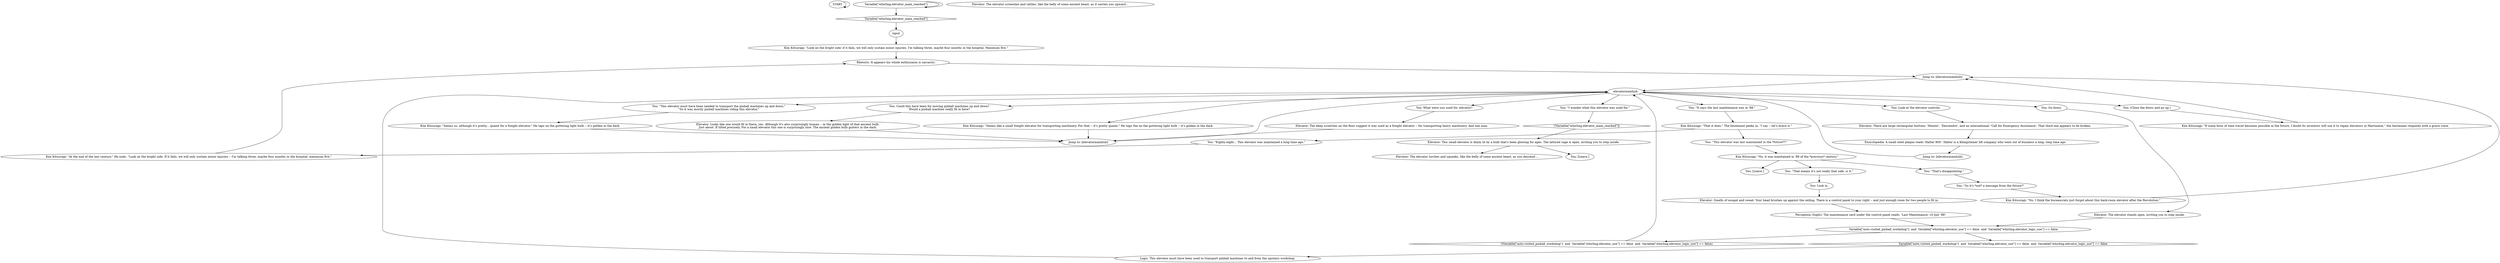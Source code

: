 # WHIRLING F1 / ELEVATOR
# 1. You experience the lovely elevator and wonder what it was used for.
#2. You can go up and down.
# ==================================================
digraph G {
	  0 [label="START"];
	  1 [label="input"];
	  2 [label="Elevator: The elevator stands open, inviting you to step inside."];
	  3 [label="Elevator: The elevator lurches and squeaks, like the belly of some ancient beast, as you descend...."];
	  4 [label="You: Look in."];
	  5 [label="Kim Kitsuragi: \"Look on the bright side: if it fails, we will only sustain minor injuries. I'm talking three, maybe four months in the hospital. Maximum five.\""];
	  6 [label="Variable[\"whirling.elevator_main_reached\"]"];
	  7 [label="Variable[\"whirling.elevator_main_reached\"]", shape=diamond];
	  8 [label="!(Variable[\"whirling.elevator_main_reached\"])", shape=diamond];
	  9 [label="Kim Kitsuragi: \"Seems like a small freight elevator for transporting machinery. For that -- it's pretty quaint.\" He taps the on the guttering light bulb -- it's golden in the dark."];
	  10 [label="You: \"This elevator must have been needed to transport the pinball machines up and down.\"\n\"So it was mostly pinball machines riding this elevator.\""];
	  11 [label="You: Go down."];
	  12 [label="You: (Close the doors and go up.)"];
	  13 [label="You: [Leave.]"];
	  14 [label="You: \"So it's *not* a message from the future?\""];
	  15 [label="Kim Kitsuragi: \"If some form of time travel becomes possible in the future, I doubt its inventors will use it to repair elevators in Martinaise,” the lieutenant responds with a grave voice."];
	  16 [label="Elevator: The elevator screeches and rattles, like the belly of some ancient beast, as it carries you upward..."];
	  17 [label="Kim Kitsuragi: \"No, I think the bureaucrats just forgot about this back-room elevator after the Revolution.\""];
	  18 [label="Logic: This elevator must have been used to transport pinball machines to and from the upstairs workshop."];
	  19 [label="elevatormainhub"];
	  20 [label="You: Look at the elevator controls."];
	  21 [label="You: \"This elevator was last maintained in the *future*?\""];
	  22 [label="Elevator: This small elevator is dimly lit by a bulb that's been glowing for ages. The latticed cage is open, inviting you to step inside."];
	  23 [label="You: \"That means it's not really that safe, is it.\""];
	  24 [label="Elevator: The deep scratches on the floor suggest it was used as a freight elevator -- for transporting heavy machinery. And one man."];
	  25 [label="Kim Kitsuragi: \"Seems so, although it's pretty... quaint for a freight elevator.\" He taps on the guttering light bulb -- it's golden in the dark."];
	  26 [label="You: Could this have been for moving pinball machines up and down?\nWould a pinball machine really fit in here?"];
	  27 [label="You: \"That's disappointing.\""];
	  28 [label="You: \"I wonder what this elevator was used for.\""];
	  29 [label="Jump to: [elevatormainhub]"];
	  30 [label="Jump to: [elevatormainhub]"];
	  31 [label="Elevator: Looks like one would fit in there, yes. Although it's also surprisingly human -- in the golden light of that ancient bulb.\nJust about. If tilted precisely. For a small elevator this one is surprisingly nice. The ancient golden bulb gutters in the dark."];
	  32 [label="Elevator: Smells of nougat and sweat. Your head brushes up against the ceiling. There is a control panel to your right -- and just enough room for two people to fit in."];
	  33 [label="Elevator: There are large rectangular buttons: 'Monter', 'Descendre', and an international: 'Call for Emergency Assistance'. That third one appears to be broken."];
	  34 [label="Kim Kitsuragi: \"No, it was maintained in '88 of the *previous* century.\""];
	  35 [label="Variable[\"auto.visited_pinball_workshop\"]  and  Variable[\"whirling.elevator_use\"] == false  and  Variable[\"whirling.elevator_logic_use\"] == false"];
	  36 [label="Variable[\"auto.visited_pinball_workshop\"]  and  Variable[\"whirling.elevator_use\"] == false  and  Variable[\"whirling.elevator_logic_use\"] == false", shape=diamond];
	  37 [label="!(Variable[\"auto.visited_pinball_workshop\"]  and  Variable[\"whirling.elevator_use\"] == false  and  Variable[\"whirling.elevator_logic_use\"] == false)", shape=diamond];
	  38 [label="Jump to: [elevatormainhub]"];
	  39 [label="Perception (Sight): The maintenance card under the control panel reads: 'Last Maintenance: 10 July '88'."];
	  40 [label="You: What were you used for, elevator?"];
	  41 [label="Kim Kitsuragi: \"At the end of the last century.\" He nods. \"Look on the bright side. If it fails, we will only sustain minor injuries -- I'm talking three, maybe four months in the hospital. maximum five.\""];
	  42 [label="Kim Kitsuragi: \"That it does.\" The lieutenant peeks in. \"I say -- let's brave it.\""];
	  43 [label="You: \"Eighty-eight... This elevator was maintained a long time ago.\""];
	  44 [label="You: [Leave.]"];
	  45 [label="Encyclopedia: A small steel plaque reads 'Halter 800'. Halter is a Königsteiner lift company who went out of business a long, long time ago."];
	  46 [label="You: \"It says the last maintenance was in '88.\""];
	  47 [label="Rhetoric: It appears his whole enthusiasm is sarcastic."];
	  0 -> 0
	  1 -> 5
	  2 -> 35
	  4 -> 32
	  5 -> 47
	  6 -> 6
	  6 -> 7
	  7 -> 1
	  8 -> 22
	  9 -> 30
	  10 -> 25
	  11 -> 2
	  12 -> 15
	  14 -> 17
	  15 -> 38
	  17 -> 38
	  18 -> 19
	  19 -> 40
	  19 -> 9
	  19 -> 10
	  19 -> 11
	  19 -> 12
	  19 -> 46
	  19 -> 20
	  19 -> 26
	  19 -> 28
	  20 -> 33
	  21 -> 34
	  22 -> 3
	  22 -> 44
	  23 -> 4
	  24 -> 30
	  25 -> 30
	  26 -> 31
	  27 -> 14
	  28 -> 8
	  29 -> 19
	  30 -> 19
	  31 -> 30
	  32 -> 39
	  33 -> 45
	  34 -> 27
	  34 -> 13
	  34 -> 23
	  35 -> 36
	  35 -> 37
	  36 -> 18
	  37 -> 19
	  38 -> 19
	  39 -> 35
	  40 -> 24
	  41 -> 47
	  42 -> 43
	  42 -> 21
	  43 -> 41
	  45 -> 29
	  46 -> 42
	  47 -> 38
}

